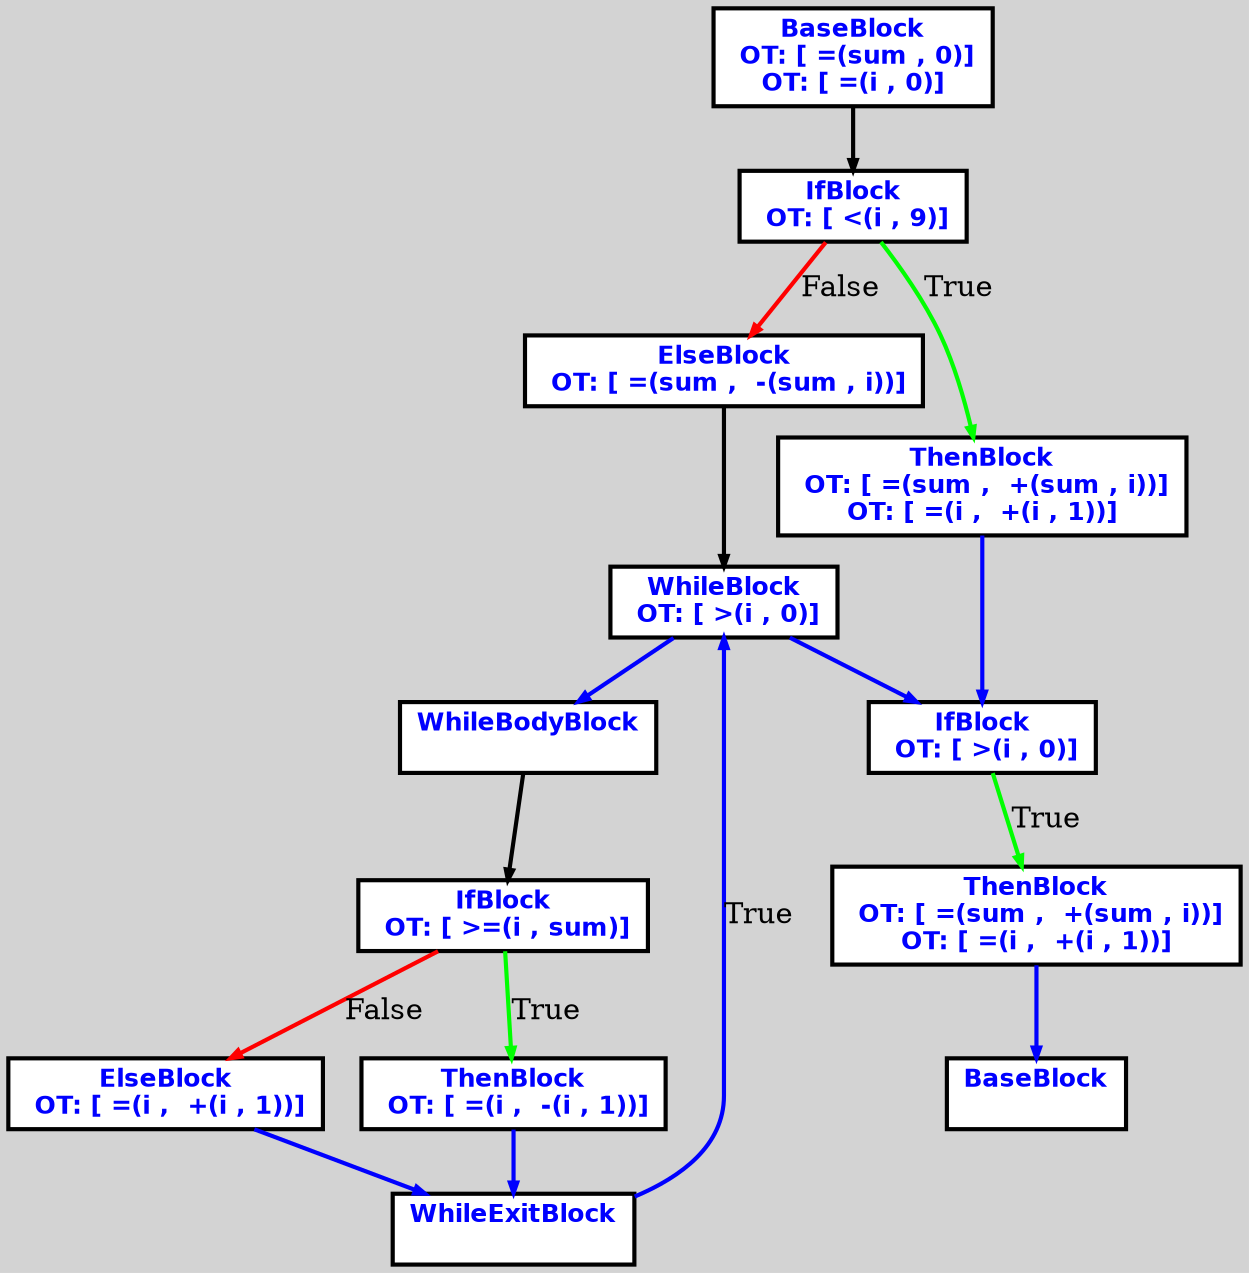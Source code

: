 digraph G {
ordering=out;
ranksep=.4;
bgcolor="lightgrey";  node [shape=box, fixedsize=false, fontsize=12, fontname="Helvetica-bold", fontcolor="blue"
width=.25, height=.25, color="black", fillcolor="white", style="filled, solid, bold"];

edge [arrowsize=.5, color="black", style="bold"]    n000002A464740DE0 [label="BaseBlock\n OT: [ =(sum , 0)]
OT: [ =(i , 0)]
"]
    n000002A464740DE0 -> n000002A4647411D0
    n000002A4647411D0 [label="IfBlock\n OT: [ <(i , 9)]
"]
    n000002A4647411D0 -> n000002A4647410F0 [label="False" color="red"]
    n000002A4647410F0 [label="ElseBlock\n OT: [ =(sum ,  -(sum , i))]
"]
    n000002A4647410F0 -> n000002A464740830
    n000002A464740830 [label="WhileBlock\n OT: [ >(i , 0)]
"]
    n000002A464740830 -> n000002A464740D00 [ color="blue"]
    n000002A464740D00 [label="WhileBodyBlock\n "]
    n000002A464740D00 -> n000002A464740F30
    n000002A464740F30 [label="IfBlock\n OT: [ >=(i , sum)]
"]
    n000002A464740F30 -> n000002A464740BB0 [label="False" color="red"]
    n000002A464740BB0 [label="ElseBlock\n OT: [ =(i ,  +(i , 1))]
"]
    n000002A464740BB0 -> n000002A464741400 [ color="blue"]
    n000002A464740F30 -> n000002A4647414E0 [label="True" color="green"]
    n000002A4647414E0 [label="ThenBlock\n OT: [ =(i ,  -(i , 1))]
"]
    n000002A4647414E0 -> n000002A464741400 [ color="blue"]
    n000002A464741400 [label="WhileExitBlock\n "]
    n000002A464741400 -> n000002A464740830 [label="True" color="blue"]
    n000002A464740830 -> n000002A464741240 [ color="blue"]
    n000002A4647411D0 -> n000002A464740C90 [label="True" color="green"]
    n000002A464740C90 [label="ThenBlock\n OT: [ =(sum ,  +(sum , i))]
OT: [ =(i ,  +(i , 1))]
"]
    n000002A464740C90 -> n000002A464741240 [ color="blue"]
    n000002A464741240 [label="IfBlock\n OT: [ >(i , 0)]
"]
    n000002A464741240 -> n000002A464741390 [label="True" color="green"]
    n000002A464741390 [label="ThenBlock\n OT: [ =(sum ,  +(sum , i))]
OT: [ =(i ,  +(i , 1))]
"]
    n000002A464741390 -> n000002A464741550 [ color="blue"]
    n000002A464741550 [label="BaseBlock\n "]
}

